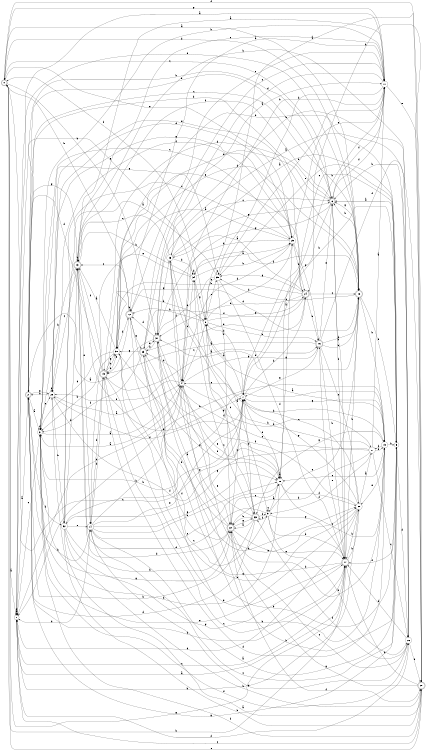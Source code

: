 digraph n29_8 {
__start0 [label="" shape="none"];

rankdir=LR;
size="8,5";

s0 [style="rounded,filled", color="black", fillcolor="white" shape="doublecircle", label="0"];
s1 [style="filled", color="black", fillcolor="white" shape="circle", label="1"];
s2 [style="rounded,filled", color="black", fillcolor="white" shape="doublecircle", label="2"];
s3 [style="filled", color="black", fillcolor="white" shape="circle", label="3"];
s4 [style="filled", color="black", fillcolor="white" shape="circle", label="4"];
s5 [style="filled", color="black", fillcolor="white" shape="circle", label="5"];
s6 [style="rounded,filled", color="black", fillcolor="white" shape="doublecircle", label="6"];
s7 [style="filled", color="black", fillcolor="white" shape="circle", label="7"];
s8 [style="filled", color="black", fillcolor="white" shape="circle", label="8"];
s9 [style="filled", color="black", fillcolor="white" shape="circle", label="9"];
s10 [style="filled", color="black", fillcolor="white" shape="circle", label="10"];
s11 [style="filled", color="black", fillcolor="white" shape="circle", label="11"];
s12 [style="rounded,filled", color="black", fillcolor="white" shape="doublecircle", label="12"];
s13 [style="rounded,filled", color="black", fillcolor="white" shape="doublecircle", label="13"];
s14 [style="filled", color="black", fillcolor="white" shape="circle", label="14"];
s15 [style="rounded,filled", color="black", fillcolor="white" shape="doublecircle", label="15"];
s16 [style="rounded,filled", color="black", fillcolor="white" shape="doublecircle", label="16"];
s17 [style="rounded,filled", color="black", fillcolor="white" shape="doublecircle", label="17"];
s18 [style="rounded,filled", color="black", fillcolor="white" shape="doublecircle", label="18"];
s19 [style="filled", color="black", fillcolor="white" shape="circle", label="19"];
s20 [style="filled", color="black", fillcolor="white" shape="circle", label="20"];
s21 [style="filled", color="black", fillcolor="white" shape="circle", label="21"];
s22 [style="rounded,filled", color="black", fillcolor="white" shape="doublecircle", label="22"];
s23 [style="rounded,filled", color="black", fillcolor="white" shape="doublecircle", label="23"];
s24 [style="rounded,filled", color="black", fillcolor="white" shape="doublecircle", label="24"];
s25 [style="filled", color="black", fillcolor="white" shape="circle", label="25"];
s26 [style="filled", color="black", fillcolor="white" shape="circle", label="26"];
s27 [style="rounded,filled", color="black", fillcolor="white" shape="doublecircle", label="27"];
s28 [style="filled", color="black", fillcolor="white" shape="circle", label="28"];
s29 [style="filled", color="black", fillcolor="white" shape="circle", label="29"];
s30 [style="filled", color="black", fillcolor="white" shape="circle", label="30"];
s31 [style="rounded,filled", color="black", fillcolor="white" shape="doublecircle", label="31"];
s32 [style="filled", color="black", fillcolor="white" shape="circle", label="32"];
s33 [style="rounded,filled", color="black", fillcolor="white" shape="doublecircle", label="33"];
s34 [style="filled", color="black", fillcolor="white" shape="circle", label="34"];
s35 [style="filled", color="black", fillcolor="white" shape="circle", label="35"];
s0 -> s1 [label="a"];
s0 -> s17 [label="b"];
s0 -> s7 [label="c"];
s0 -> s18 [label="d"];
s0 -> s29 [label="e"];
s0 -> s27 [label="f"];
s0 -> s17 [label="g"];
s0 -> s31 [label="h"];
s1 -> s2 [label="a"];
s1 -> s6 [label="b"];
s1 -> s4 [label="c"];
s1 -> s1 [label="d"];
s1 -> s18 [label="e"];
s1 -> s26 [label="f"];
s1 -> s1 [label="g"];
s1 -> s20 [label="h"];
s2 -> s3 [label="a"];
s2 -> s18 [label="b"];
s2 -> s18 [label="c"];
s2 -> s17 [label="d"];
s2 -> s28 [label="e"];
s2 -> s32 [label="f"];
s2 -> s34 [label="g"];
s2 -> s14 [label="h"];
s3 -> s4 [label="a"];
s3 -> s11 [label="b"];
s3 -> s1 [label="c"];
s3 -> s3 [label="d"];
s3 -> s28 [label="e"];
s3 -> s26 [label="f"];
s3 -> s22 [label="g"];
s3 -> s7 [label="h"];
s4 -> s3 [label="a"];
s4 -> s5 [label="b"];
s4 -> s34 [label="c"];
s4 -> s23 [label="d"];
s4 -> s20 [label="e"];
s4 -> s28 [label="f"];
s4 -> s16 [label="g"];
s4 -> s21 [label="h"];
s5 -> s6 [label="a"];
s5 -> s30 [label="b"];
s5 -> s14 [label="c"];
s5 -> s26 [label="d"];
s5 -> s35 [label="e"];
s5 -> s17 [label="f"];
s5 -> s2 [label="g"];
s5 -> s7 [label="h"];
s6 -> s7 [label="a"];
s6 -> s2 [label="b"];
s6 -> s0 [label="c"];
s6 -> s15 [label="d"];
s6 -> s30 [label="e"];
s6 -> s11 [label="f"];
s6 -> s4 [label="g"];
s6 -> s17 [label="h"];
s7 -> s8 [label="a"];
s7 -> s33 [label="b"];
s7 -> s5 [label="c"];
s7 -> s8 [label="d"];
s7 -> s4 [label="e"];
s7 -> s28 [label="f"];
s7 -> s19 [label="g"];
s7 -> s24 [label="h"];
s8 -> s9 [label="a"];
s8 -> s12 [label="b"];
s8 -> s4 [label="c"];
s8 -> s29 [label="d"];
s8 -> s35 [label="e"];
s8 -> s0 [label="f"];
s8 -> s24 [label="g"];
s8 -> s16 [label="h"];
s9 -> s10 [label="a"];
s9 -> s17 [label="b"];
s9 -> s9 [label="c"];
s9 -> s13 [label="d"];
s9 -> s18 [label="e"];
s9 -> s33 [label="f"];
s9 -> s17 [label="g"];
s9 -> s26 [label="h"];
s10 -> s10 [label="a"];
s10 -> s11 [label="b"];
s10 -> s19 [label="c"];
s10 -> s7 [label="d"];
s10 -> s22 [label="e"];
s10 -> s20 [label="f"];
s10 -> s29 [label="g"];
s10 -> s3 [label="h"];
s11 -> s1 [label="a"];
s11 -> s4 [label="b"];
s11 -> s12 [label="c"];
s11 -> s31 [label="d"];
s11 -> s27 [label="e"];
s11 -> s6 [label="f"];
s11 -> s0 [label="g"];
s11 -> s35 [label="h"];
s12 -> s11 [label="a"];
s12 -> s12 [label="b"];
s12 -> s13 [label="c"];
s12 -> s18 [label="d"];
s12 -> s15 [label="e"];
s12 -> s22 [label="f"];
s12 -> s23 [label="g"];
s12 -> s0 [label="h"];
s13 -> s11 [label="a"];
s13 -> s13 [label="b"];
s13 -> s11 [label="c"];
s13 -> s7 [label="d"];
s13 -> s14 [label="e"];
s13 -> s6 [label="f"];
s13 -> s2 [label="g"];
s13 -> s3 [label="h"];
s14 -> s5 [label="a"];
s14 -> s4 [label="b"];
s14 -> s10 [label="c"];
s14 -> s1 [label="d"];
s14 -> s7 [label="e"];
s14 -> s15 [label="f"];
s14 -> s10 [label="g"];
s14 -> s10 [label="h"];
s15 -> s16 [label="a"];
s15 -> s14 [label="b"];
s15 -> s17 [label="c"];
s15 -> s2 [label="d"];
s15 -> s24 [label="e"];
s15 -> s13 [label="f"];
s15 -> s30 [label="g"];
s15 -> s30 [label="h"];
s16 -> s15 [label="a"];
s16 -> s17 [label="b"];
s16 -> s20 [label="c"];
s16 -> s18 [label="d"];
s16 -> s6 [label="e"];
s16 -> s27 [label="f"];
s16 -> s7 [label="g"];
s16 -> s18 [label="h"];
s17 -> s1 [label="a"];
s17 -> s18 [label="b"];
s17 -> s1 [label="c"];
s17 -> s15 [label="d"];
s17 -> s16 [label="e"];
s17 -> s6 [label="f"];
s17 -> s23 [label="g"];
s17 -> s20 [label="h"];
s18 -> s0 [label="a"];
s18 -> s19 [label="b"];
s18 -> s35 [label="c"];
s18 -> s30 [label="d"];
s18 -> s31 [label="e"];
s18 -> s5 [label="f"];
s18 -> s6 [label="g"];
s18 -> s6 [label="h"];
s19 -> s8 [label="a"];
s19 -> s1 [label="b"];
s19 -> s10 [label="c"];
s19 -> s15 [label="d"];
s19 -> s20 [label="e"];
s19 -> s21 [label="f"];
s19 -> s33 [label="g"];
s19 -> s5 [label="h"];
s20 -> s21 [label="a"];
s20 -> s30 [label="b"];
s20 -> s7 [label="c"];
s20 -> s1 [label="d"];
s20 -> s3 [label="e"];
s20 -> s31 [label="f"];
s20 -> s7 [label="g"];
s20 -> s17 [label="h"];
s21 -> s11 [label="a"];
s21 -> s22 [label="b"];
s21 -> s26 [label="c"];
s21 -> s19 [label="d"];
s21 -> s31 [label="e"];
s21 -> s9 [label="f"];
s21 -> s32 [label="g"];
s21 -> s25 [label="h"];
s22 -> s23 [label="a"];
s22 -> s12 [label="b"];
s22 -> s7 [label="c"];
s22 -> s13 [label="d"];
s22 -> s17 [label="e"];
s22 -> s27 [label="f"];
s22 -> s33 [label="g"];
s22 -> s19 [label="h"];
s23 -> s11 [label="a"];
s23 -> s19 [label="b"];
s23 -> s11 [label="c"];
s23 -> s24 [label="d"];
s23 -> s31 [label="e"];
s23 -> s3 [label="f"];
s23 -> s30 [label="g"];
s23 -> s20 [label="h"];
s24 -> s25 [label="a"];
s24 -> s30 [label="b"];
s24 -> s18 [label="c"];
s24 -> s31 [label="d"];
s24 -> s28 [label="e"];
s24 -> s23 [label="f"];
s24 -> s35 [label="g"];
s24 -> s16 [label="h"];
s25 -> s5 [label="a"];
s25 -> s26 [label="b"];
s25 -> s13 [label="c"];
s25 -> s34 [label="d"];
s25 -> s22 [label="e"];
s25 -> s4 [label="f"];
s25 -> s6 [label="g"];
s25 -> s19 [label="h"];
s26 -> s25 [label="a"];
s26 -> s13 [label="b"];
s26 -> s22 [label="c"];
s26 -> s17 [label="d"];
s26 -> s27 [label="e"];
s26 -> s33 [label="f"];
s26 -> s14 [label="g"];
s26 -> s6 [label="h"];
s27 -> s8 [label="a"];
s27 -> s28 [label="b"];
s27 -> s1 [label="c"];
s27 -> s17 [label="d"];
s27 -> s0 [label="e"];
s27 -> s3 [label="f"];
s27 -> s22 [label="g"];
s27 -> s24 [label="h"];
s28 -> s4 [label="a"];
s28 -> s2 [label="b"];
s28 -> s13 [label="c"];
s28 -> s29 [label="d"];
s28 -> s28 [label="e"];
s28 -> s10 [label="f"];
s28 -> s29 [label="g"];
s28 -> s32 [label="h"];
s29 -> s30 [label="a"];
s29 -> s24 [label="b"];
s29 -> s3 [label="c"];
s29 -> s4 [label="d"];
s29 -> s11 [label="e"];
s29 -> s28 [label="f"];
s29 -> s16 [label="g"];
s29 -> s31 [label="h"];
s30 -> s13 [label="a"];
s30 -> s8 [label="b"];
s30 -> s9 [label="c"];
s30 -> s3 [label="d"];
s30 -> s15 [label="e"];
s30 -> s12 [label="f"];
s30 -> s10 [label="g"];
s30 -> s3 [label="h"];
s31 -> s2 [label="a"];
s31 -> s5 [label="b"];
s31 -> s6 [label="c"];
s31 -> s12 [label="d"];
s31 -> s10 [label="e"];
s31 -> s10 [label="f"];
s31 -> s25 [label="g"];
s31 -> s23 [label="h"];
s32 -> s27 [label="a"];
s32 -> s27 [label="b"];
s32 -> s29 [label="c"];
s32 -> s13 [label="d"];
s32 -> s14 [label="e"];
s32 -> s19 [label="f"];
s32 -> s17 [label="g"];
s32 -> s22 [label="h"];
s33 -> s22 [label="a"];
s33 -> s22 [label="b"];
s33 -> s8 [label="c"];
s33 -> s2 [label="d"];
s33 -> s4 [label="e"];
s33 -> s9 [label="f"];
s33 -> s34 [label="g"];
s33 -> s2 [label="h"];
s34 -> s29 [label="a"];
s34 -> s29 [label="b"];
s34 -> s33 [label="c"];
s34 -> s34 [label="d"];
s34 -> s14 [label="e"];
s34 -> s18 [label="f"];
s34 -> s8 [label="g"];
s34 -> s13 [label="h"];
s35 -> s32 [label="a"];
s35 -> s11 [label="b"];
s35 -> s35 [label="c"];
s35 -> s31 [label="d"];
s35 -> s8 [label="e"];
s35 -> s17 [label="f"];
s35 -> s3 [label="g"];
s35 -> s22 [label="h"];

}